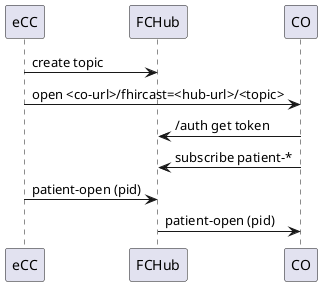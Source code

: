 @startuml
    eCC -> FCHub: create topic
    eCC -> CO: open <co-url>/fhircast=<hub-url>/<topic>
    CO -> FCHub: /auth get token
    CO -> FCHub: subscribe patient-*
    eCC -> FCHub: patient-open (pid)
    FCHub -> CO: patient-open (pid)
@enduml